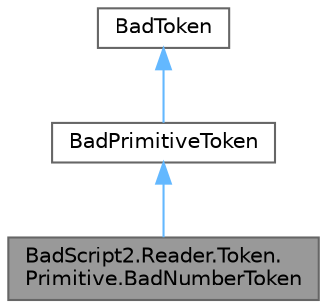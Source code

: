 digraph "BadScript2.Reader.Token.Primitive.BadNumberToken"
{
 // LATEX_PDF_SIZE
  bgcolor="transparent";
  edge [fontname=Helvetica,fontsize=10,labelfontname=Helvetica,labelfontsize=10];
  node [fontname=Helvetica,fontsize=10,shape=box,height=0.2,width=0.4];
  Node1 [id="Node000001",label="BadScript2.Reader.Token.\lPrimitive.BadNumberToken",height=0.2,width=0.4,color="gray40", fillcolor="grey60", style="filled", fontcolor="black",tooltip="Implements a Token that represents a Number."];
  Node2 -> Node1 [id="edge1_Node000001_Node000002",dir="back",color="steelblue1",style="solid",tooltip=" "];
  Node2 [id="Node000002",label="BadPrimitiveToken",height=0.2,width=0.4,color="gray40", fillcolor="white", style="filled",URL="$class_bad_script2_1_1_reader_1_1_token_1_1_primitive_1_1_bad_primitive_token.html",tooltip="Base class for all primitive tokens."];
  Node3 -> Node2 [id="edge2_Node000002_Node000003",dir="back",color="steelblue1",style="solid",tooltip=" "];
  Node3 [id="Node000003",label="BadToken",height=0.2,width=0.4,color="gray40", fillcolor="white", style="filled",URL="$class_bad_script2_1_1_reader_1_1_token_1_1_bad_token.html",tooltip="Base Class for All tokens."];
}
